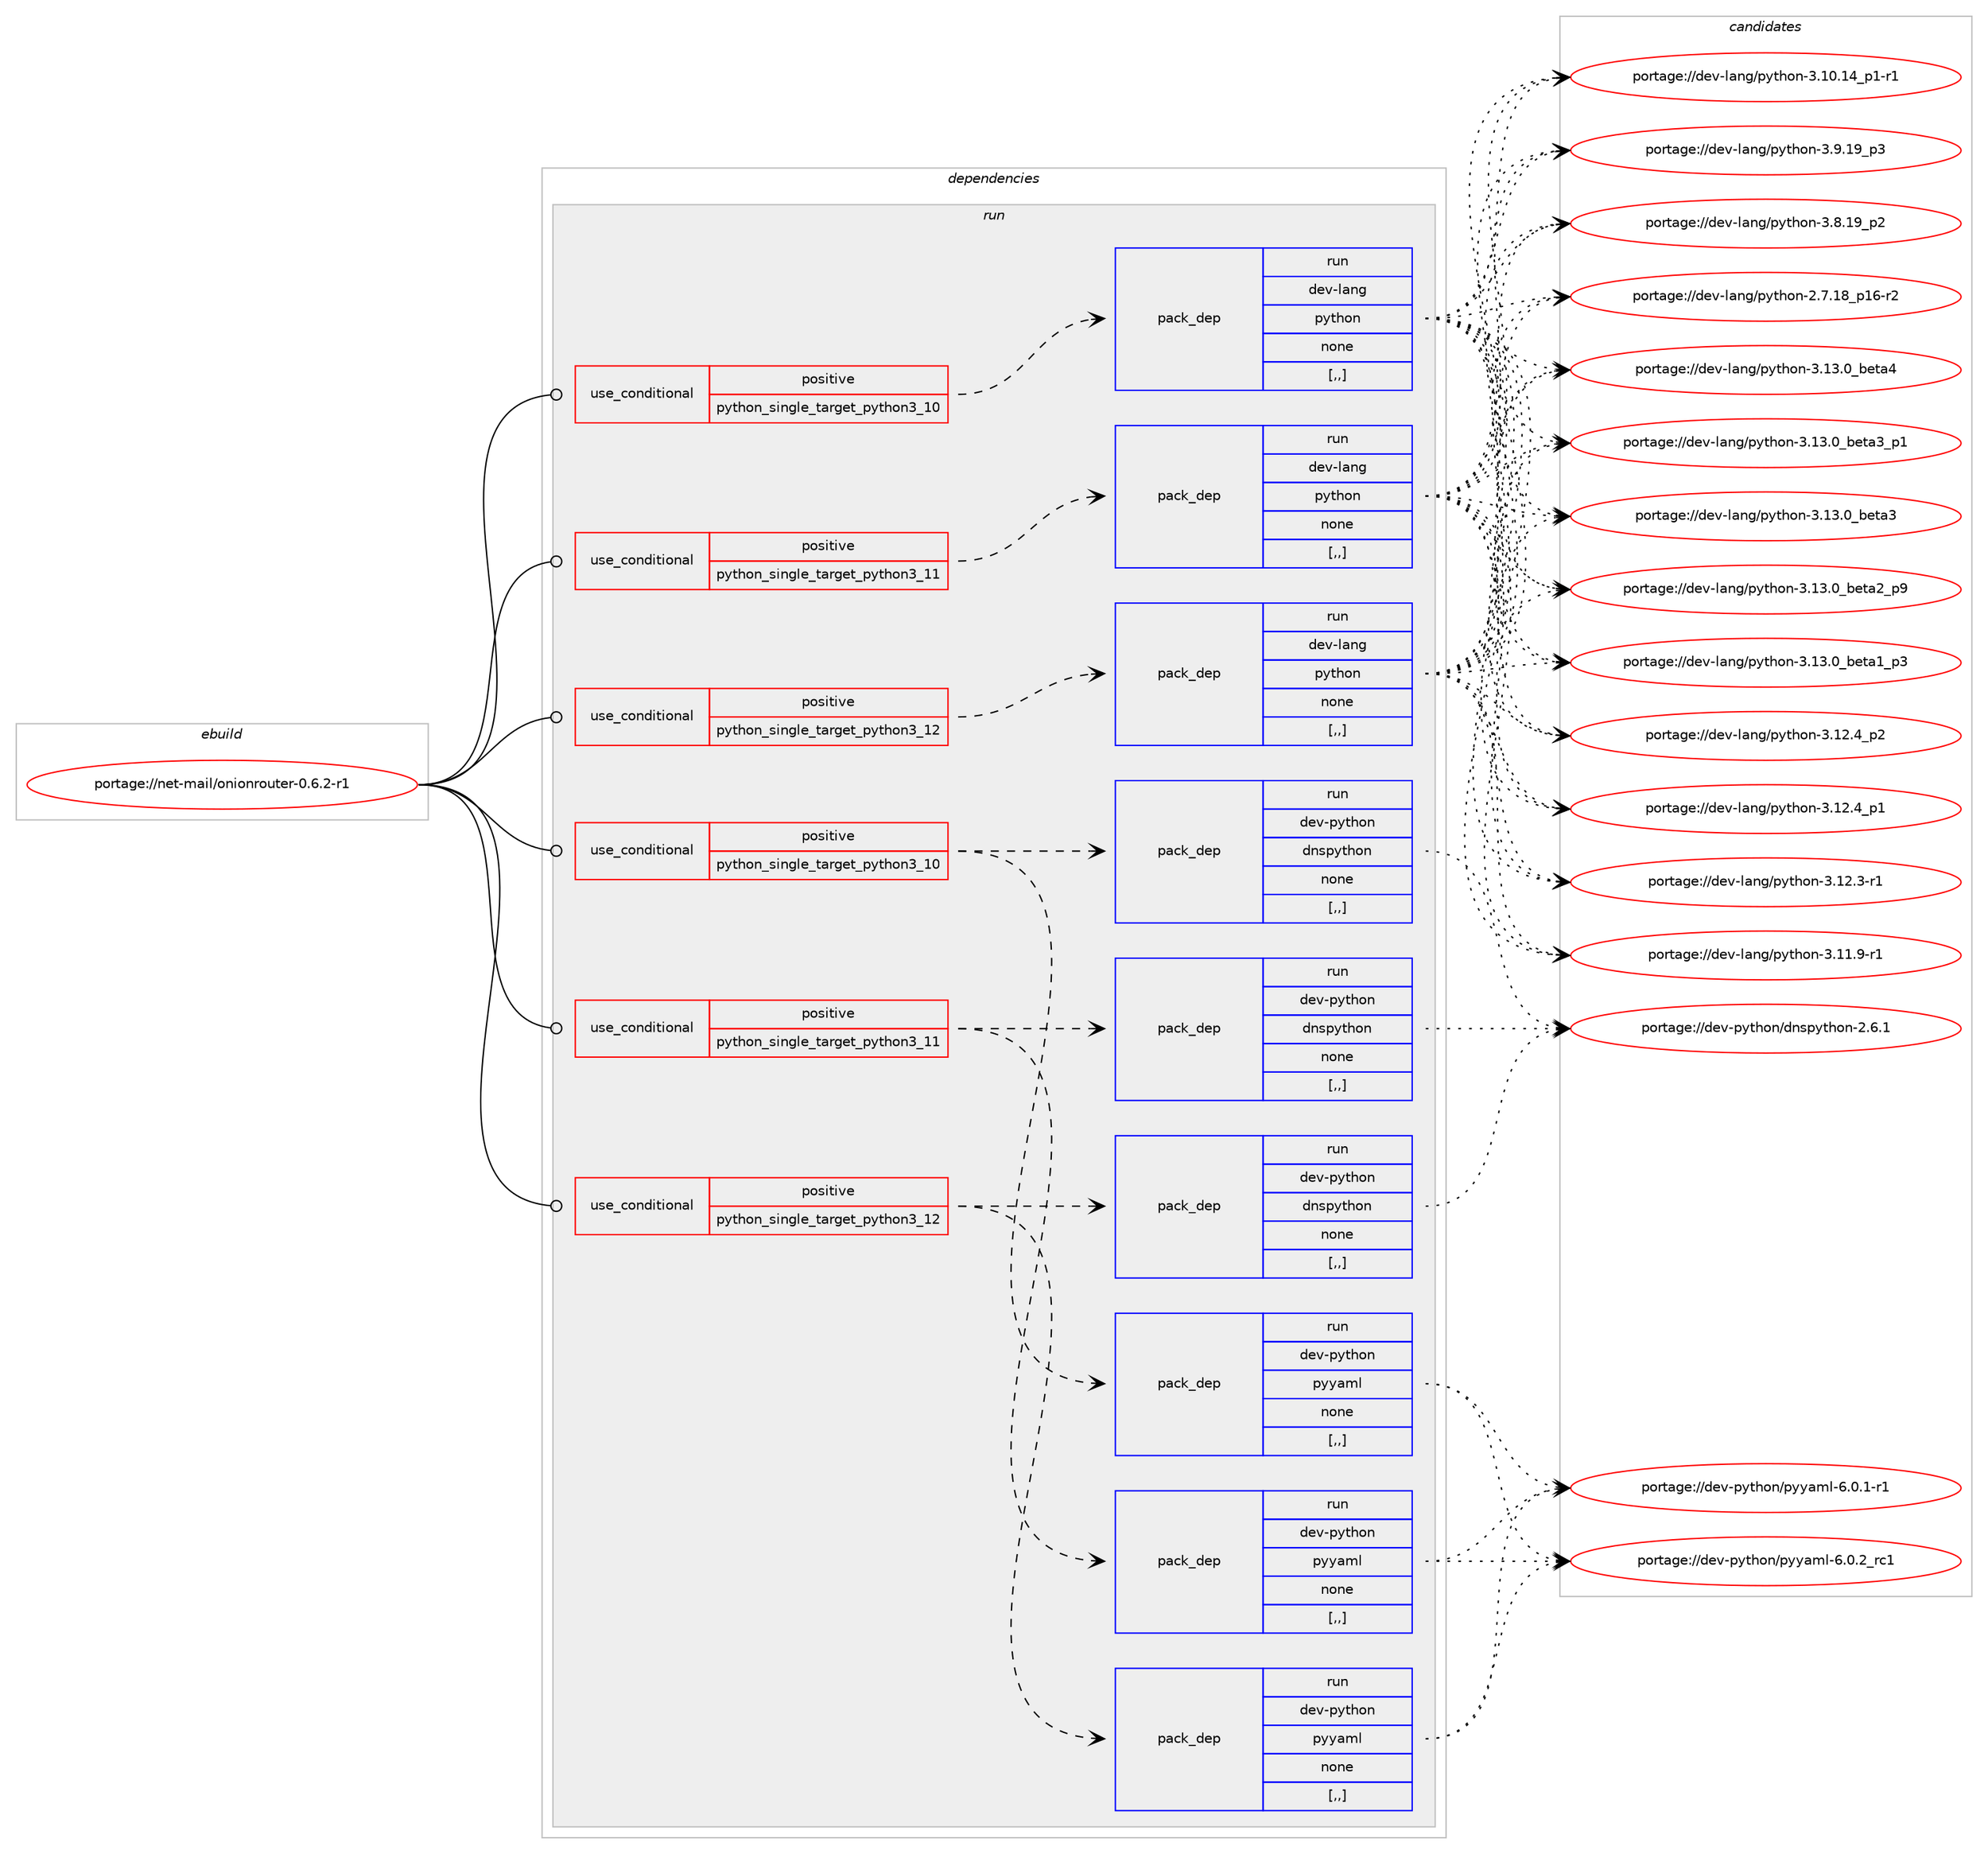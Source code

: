 digraph prolog {

# *************
# Graph options
# *************

newrank=true;
concentrate=true;
compound=true;
graph [rankdir=LR,fontname=Helvetica,fontsize=10,ranksep=1.5];#, ranksep=2.5, nodesep=0.2];
edge  [arrowhead=vee];
node  [fontname=Helvetica,fontsize=10];

# **********
# The ebuild
# **********

subgraph cluster_leftcol {
color=gray;
label=<<i>ebuild</i>>;
id [label="portage://net-mail/onionrouter-0.6.2-r1", color=red, width=4, href="../net-mail/onionrouter-0.6.2-r1.svg"];
}

# ****************
# The dependencies
# ****************

subgraph cluster_midcol {
color=gray;
label=<<i>dependencies</i>>;
subgraph cluster_compile {
fillcolor="#eeeeee";
style=filled;
label=<<i>compile</i>>;
}
subgraph cluster_compileandrun {
fillcolor="#eeeeee";
style=filled;
label=<<i>compile and run</i>>;
}
subgraph cluster_run {
fillcolor="#eeeeee";
style=filled;
label=<<i>run</i>>;
subgraph cond95387 {
dependency364631 [label=<<TABLE BORDER="0" CELLBORDER="1" CELLSPACING="0" CELLPADDING="4"><TR><TD ROWSPAN="3" CELLPADDING="10">use_conditional</TD></TR><TR><TD>positive</TD></TR><TR><TD>python_single_target_python3_10</TD></TR></TABLE>>, shape=none, color=red];
subgraph pack266584 {
dependency364632 [label=<<TABLE BORDER="0" CELLBORDER="1" CELLSPACING="0" CELLPADDING="4" WIDTH="220"><TR><TD ROWSPAN="6" CELLPADDING="30">pack_dep</TD></TR><TR><TD WIDTH="110">run</TD></TR><TR><TD>dev-lang</TD></TR><TR><TD>python</TD></TR><TR><TD>none</TD></TR><TR><TD>[,,]</TD></TR></TABLE>>, shape=none, color=blue];
}
dependency364631:e -> dependency364632:w [weight=20,style="dashed",arrowhead="vee"];
}
id:e -> dependency364631:w [weight=20,style="solid",arrowhead="odot"];
subgraph cond95388 {
dependency364633 [label=<<TABLE BORDER="0" CELLBORDER="1" CELLSPACING="0" CELLPADDING="4"><TR><TD ROWSPAN="3" CELLPADDING="10">use_conditional</TD></TR><TR><TD>positive</TD></TR><TR><TD>python_single_target_python3_10</TD></TR></TABLE>>, shape=none, color=red];
subgraph pack266585 {
dependency364634 [label=<<TABLE BORDER="0" CELLBORDER="1" CELLSPACING="0" CELLPADDING="4" WIDTH="220"><TR><TD ROWSPAN="6" CELLPADDING="30">pack_dep</TD></TR><TR><TD WIDTH="110">run</TD></TR><TR><TD>dev-python</TD></TR><TR><TD>dnspython</TD></TR><TR><TD>none</TD></TR><TR><TD>[,,]</TD></TR></TABLE>>, shape=none, color=blue];
}
dependency364633:e -> dependency364634:w [weight=20,style="dashed",arrowhead="vee"];
subgraph pack266586 {
dependency364635 [label=<<TABLE BORDER="0" CELLBORDER="1" CELLSPACING="0" CELLPADDING="4" WIDTH="220"><TR><TD ROWSPAN="6" CELLPADDING="30">pack_dep</TD></TR><TR><TD WIDTH="110">run</TD></TR><TR><TD>dev-python</TD></TR><TR><TD>pyyaml</TD></TR><TR><TD>none</TD></TR><TR><TD>[,,]</TD></TR></TABLE>>, shape=none, color=blue];
}
dependency364633:e -> dependency364635:w [weight=20,style="dashed",arrowhead="vee"];
}
id:e -> dependency364633:w [weight=20,style="solid",arrowhead="odot"];
subgraph cond95389 {
dependency364636 [label=<<TABLE BORDER="0" CELLBORDER="1" CELLSPACING="0" CELLPADDING="4"><TR><TD ROWSPAN="3" CELLPADDING="10">use_conditional</TD></TR><TR><TD>positive</TD></TR><TR><TD>python_single_target_python3_11</TD></TR></TABLE>>, shape=none, color=red];
subgraph pack266587 {
dependency364637 [label=<<TABLE BORDER="0" CELLBORDER="1" CELLSPACING="0" CELLPADDING="4" WIDTH="220"><TR><TD ROWSPAN="6" CELLPADDING="30">pack_dep</TD></TR><TR><TD WIDTH="110">run</TD></TR><TR><TD>dev-lang</TD></TR><TR><TD>python</TD></TR><TR><TD>none</TD></TR><TR><TD>[,,]</TD></TR></TABLE>>, shape=none, color=blue];
}
dependency364636:e -> dependency364637:w [weight=20,style="dashed",arrowhead="vee"];
}
id:e -> dependency364636:w [weight=20,style="solid",arrowhead="odot"];
subgraph cond95390 {
dependency364638 [label=<<TABLE BORDER="0" CELLBORDER="1" CELLSPACING="0" CELLPADDING="4"><TR><TD ROWSPAN="3" CELLPADDING="10">use_conditional</TD></TR><TR><TD>positive</TD></TR><TR><TD>python_single_target_python3_11</TD></TR></TABLE>>, shape=none, color=red];
subgraph pack266588 {
dependency364639 [label=<<TABLE BORDER="0" CELLBORDER="1" CELLSPACING="0" CELLPADDING="4" WIDTH="220"><TR><TD ROWSPAN="6" CELLPADDING="30">pack_dep</TD></TR><TR><TD WIDTH="110">run</TD></TR><TR><TD>dev-python</TD></TR><TR><TD>dnspython</TD></TR><TR><TD>none</TD></TR><TR><TD>[,,]</TD></TR></TABLE>>, shape=none, color=blue];
}
dependency364638:e -> dependency364639:w [weight=20,style="dashed",arrowhead="vee"];
subgraph pack266589 {
dependency364640 [label=<<TABLE BORDER="0" CELLBORDER="1" CELLSPACING="0" CELLPADDING="4" WIDTH="220"><TR><TD ROWSPAN="6" CELLPADDING="30">pack_dep</TD></TR><TR><TD WIDTH="110">run</TD></TR><TR><TD>dev-python</TD></TR><TR><TD>pyyaml</TD></TR><TR><TD>none</TD></TR><TR><TD>[,,]</TD></TR></TABLE>>, shape=none, color=blue];
}
dependency364638:e -> dependency364640:w [weight=20,style="dashed",arrowhead="vee"];
}
id:e -> dependency364638:w [weight=20,style="solid",arrowhead="odot"];
subgraph cond95391 {
dependency364641 [label=<<TABLE BORDER="0" CELLBORDER="1" CELLSPACING="0" CELLPADDING="4"><TR><TD ROWSPAN="3" CELLPADDING="10">use_conditional</TD></TR><TR><TD>positive</TD></TR><TR><TD>python_single_target_python3_12</TD></TR></TABLE>>, shape=none, color=red];
subgraph pack266590 {
dependency364642 [label=<<TABLE BORDER="0" CELLBORDER="1" CELLSPACING="0" CELLPADDING="4" WIDTH="220"><TR><TD ROWSPAN="6" CELLPADDING="30">pack_dep</TD></TR><TR><TD WIDTH="110">run</TD></TR><TR><TD>dev-lang</TD></TR><TR><TD>python</TD></TR><TR><TD>none</TD></TR><TR><TD>[,,]</TD></TR></TABLE>>, shape=none, color=blue];
}
dependency364641:e -> dependency364642:w [weight=20,style="dashed",arrowhead="vee"];
}
id:e -> dependency364641:w [weight=20,style="solid",arrowhead="odot"];
subgraph cond95392 {
dependency364643 [label=<<TABLE BORDER="0" CELLBORDER="1" CELLSPACING="0" CELLPADDING="4"><TR><TD ROWSPAN="3" CELLPADDING="10">use_conditional</TD></TR><TR><TD>positive</TD></TR><TR><TD>python_single_target_python3_12</TD></TR></TABLE>>, shape=none, color=red];
subgraph pack266591 {
dependency364644 [label=<<TABLE BORDER="0" CELLBORDER="1" CELLSPACING="0" CELLPADDING="4" WIDTH="220"><TR><TD ROWSPAN="6" CELLPADDING="30">pack_dep</TD></TR><TR><TD WIDTH="110">run</TD></TR><TR><TD>dev-python</TD></TR><TR><TD>dnspython</TD></TR><TR><TD>none</TD></TR><TR><TD>[,,]</TD></TR></TABLE>>, shape=none, color=blue];
}
dependency364643:e -> dependency364644:w [weight=20,style="dashed",arrowhead="vee"];
subgraph pack266592 {
dependency364645 [label=<<TABLE BORDER="0" CELLBORDER="1" CELLSPACING="0" CELLPADDING="4" WIDTH="220"><TR><TD ROWSPAN="6" CELLPADDING="30">pack_dep</TD></TR><TR><TD WIDTH="110">run</TD></TR><TR><TD>dev-python</TD></TR><TR><TD>pyyaml</TD></TR><TR><TD>none</TD></TR><TR><TD>[,,]</TD></TR></TABLE>>, shape=none, color=blue];
}
dependency364643:e -> dependency364645:w [weight=20,style="dashed",arrowhead="vee"];
}
id:e -> dependency364643:w [weight=20,style="solid",arrowhead="odot"];
}
}

# **************
# The candidates
# **************

subgraph cluster_choices {
rank=same;
color=gray;
label=<<i>candidates</i>>;

subgraph choice266584 {
color=black;
nodesep=1;
choice1001011184510897110103471121211161041111104551464951464895981011169752 [label="portage://dev-lang/python-3.13.0_beta4", color=red, width=4,href="../dev-lang/python-3.13.0_beta4.svg"];
choice10010111845108971101034711212111610411111045514649514648959810111697519511249 [label="portage://dev-lang/python-3.13.0_beta3_p1", color=red, width=4,href="../dev-lang/python-3.13.0_beta3_p1.svg"];
choice1001011184510897110103471121211161041111104551464951464895981011169751 [label="portage://dev-lang/python-3.13.0_beta3", color=red, width=4,href="../dev-lang/python-3.13.0_beta3.svg"];
choice10010111845108971101034711212111610411111045514649514648959810111697509511257 [label="portage://dev-lang/python-3.13.0_beta2_p9", color=red, width=4,href="../dev-lang/python-3.13.0_beta2_p9.svg"];
choice10010111845108971101034711212111610411111045514649514648959810111697499511251 [label="portage://dev-lang/python-3.13.0_beta1_p3", color=red, width=4,href="../dev-lang/python-3.13.0_beta1_p3.svg"];
choice100101118451089711010347112121116104111110455146495046529511250 [label="portage://dev-lang/python-3.12.4_p2", color=red, width=4,href="../dev-lang/python-3.12.4_p2.svg"];
choice100101118451089711010347112121116104111110455146495046529511249 [label="portage://dev-lang/python-3.12.4_p1", color=red, width=4,href="../dev-lang/python-3.12.4_p1.svg"];
choice100101118451089711010347112121116104111110455146495046514511449 [label="portage://dev-lang/python-3.12.3-r1", color=red, width=4,href="../dev-lang/python-3.12.3-r1.svg"];
choice100101118451089711010347112121116104111110455146494946574511449 [label="portage://dev-lang/python-3.11.9-r1", color=red, width=4,href="../dev-lang/python-3.11.9-r1.svg"];
choice100101118451089711010347112121116104111110455146494846495295112494511449 [label="portage://dev-lang/python-3.10.14_p1-r1", color=red, width=4,href="../dev-lang/python-3.10.14_p1-r1.svg"];
choice100101118451089711010347112121116104111110455146574649579511251 [label="portage://dev-lang/python-3.9.19_p3", color=red, width=4,href="../dev-lang/python-3.9.19_p3.svg"];
choice100101118451089711010347112121116104111110455146564649579511250 [label="portage://dev-lang/python-3.8.19_p2", color=red, width=4,href="../dev-lang/python-3.8.19_p2.svg"];
choice100101118451089711010347112121116104111110455046554649569511249544511450 [label="portage://dev-lang/python-2.7.18_p16-r2", color=red, width=4,href="../dev-lang/python-2.7.18_p16-r2.svg"];
dependency364632:e -> choice1001011184510897110103471121211161041111104551464951464895981011169752:w [style=dotted,weight="100"];
dependency364632:e -> choice10010111845108971101034711212111610411111045514649514648959810111697519511249:w [style=dotted,weight="100"];
dependency364632:e -> choice1001011184510897110103471121211161041111104551464951464895981011169751:w [style=dotted,weight="100"];
dependency364632:e -> choice10010111845108971101034711212111610411111045514649514648959810111697509511257:w [style=dotted,weight="100"];
dependency364632:e -> choice10010111845108971101034711212111610411111045514649514648959810111697499511251:w [style=dotted,weight="100"];
dependency364632:e -> choice100101118451089711010347112121116104111110455146495046529511250:w [style=dotted,weight="100"];
dependency364632:e -> choice100101118451089711010347112121116104111110455146495046529511249:w [style=dotted,weight="100"];
dependency364632:e -> choice100101118451089711010347112121116104111110455146495046514511449:w [style=dotted,weight="100"];
dependency364632:e -> choice100101118451089711010347112121116104111110455146494946574511449:w [style=dotted,weight="100"];
dependency364632:e -> choice100101118451089711010347112121116104111110455146494846495295112494511449:w [style=dotted,weight="100"];
dependency364632:e -> choice100101118451089711010347112121116104111110455146574649579511251:w [style=dotted,weight="100"];
dependency364632:e -> choice100101118451089711010347112121116104111110455146564649579511250:w [style=dotted,weight="100"];
dependency364632:e -> choice100101118451089711010347112121116104111110455046554649569511249544511450:w [style=dotted,weight="100"];
}
subgraph choice266585 {
color=black;
nodesep=1;
choice1001011184511212111610411111047100110115112121116104111110455046544649 [label="portage://dev-python/dnspython-2.6.1", color=red, width=4,href="../dev-python/dnspython-2.6.1.svg"];
dependency364634:e -> choice1001011184511212111610411111047100110115112121116104111110455046544649:w [style=dotted,weight="100"];
}
subgraph choice266586 {
color=black;
nodesep=1;
choice100101118451121211161041111104711212112197109108455446484650951149949 [label="portage://dev-python/pyyaml-6.0.2_rc1", color=red, width=4,href="../dev-python/pyyaml-6.0.2_rc1.svg"];
choice1001011184511212111610411111047112121121971091084554464846494511449 [label="portage://dev-python/pyyaml-6.0.1-r1", color=red, width=4,href="../dev-python/pyyaml-6.0.1-r1.svg"];
dependency364635:e -> choice100101118451121211161041111104711212112197109108455446484650951149949:w [style=dotted,weight="100"];
dependency364635:e -> choice1001011184511212111610411111047112121121971091084554464846494511449:w [style=dotted,weight="100"];
}
subgraph choice266587 {
color=black;
nodesep=1;
choice1001011184510897110103471121211161041111104551464951464895981011169752 [label="portage://dev-lang/python-3.13.0_beta4", color=red, width=4,href="../dev-lang/python-3.13.0_beta4.svg"];
choice10010111845108971101034711212111610411111045514649514648959810111697519511249 [label="portage://dev-lang/python-3.13.0_beta3_p1", color=red, width=4,href="../dev-lang/python-3.13.0_beta3_p1.svg"];
choice1001011184510897110103471121211161041111104551464951464895981011169751 [label="portage://dev-lang/python-3.13.0_beta3", color=red, width=4,href="../dev-lang/python-3.13.0_beta3.svg"];
choice10010111845108971101034711212111610411111045514649514648959810111697509511257 [label="portage://dev-lang/python-3.13.0_beta2_p9", color=red, width=4,href="../dev-lang/python-3.13.0_beta2_p9.svg"];
choice10010111845108971101034711212111610411111045514649514648959810111697499511251 [label="portage://dev-lang/python-3.13.0_beta1_p3", color=red, width=4,href="../dev-lang/python-3.13.0_beta1_p3.svg"];
choice100101118451089711010347112121116104111110455146495046529511250 [label="portage://dev-lang/python-3.12.4_p2", color=red, width=4,href="../dev-lang/python-3.12.4_p2.svg"];
choice100101118451089711010347112121116104111110455146495046529511249 [label="portage://dev-lang/python-3.12.4_p1", color=red, width=4,href="../dev-lang/python-3.12.4_p1.svg"];
choice100101118451089711010347112121116104111110455146495046514511449 [label="portage://dev-lang/python-3.12.3-r1", color=red, width=4,href="../dev-lang/python-3.12.3-r1.svg"];
choice100101118451089711010347112121116104111110455146494946574511449 [label="portage://dev-lang/python-3.11.9-r1", color=red, width=4,href="../dev-lang/python-3.11.9-r1.svg"];
choice100101118451089711010347112121116104111110455146494846495295112494511449 [label="portage://dev-lang/python-3.10.14_p1-r1", color=red, width=4,href="../dev-lang/python-3.10.14_p1-r1.svg"];
choice100101118451089711010347112121116104111110455146574649579511251 [label="portage://dev-lang/python-3.9.19_p3", color=red, width=4,href="../dev-lang/python-3.9.19_p3.svg"];
choice100101118451089711010347112121116104111110455146564649579511250 [label="portage://dev-lang/python-3.8.19_p2", color=red, width=4,href="../dev-lang/python-3.8.19_p2.svg"];
choice100101118451089711010347112121116104111110455046554649569511249544511450 [label="portage://dev-lang/python-2.7.18_p16-r2", color=red, width=4,href="../dev-lang/python-2.7.18_p16-r2.svg"];
dependency364637:e -> choice1001011184510897110103471121211161041111104551464951464895981011169752:w [style=dotted,weight="100"];
dependency364637:e -> choice10010111845108971101034711212111610411111045514649514648959810111697519511249:w [style=dotted,weight="100"];
dependency364637:e -> choice1001011184510897110103471121211161041111104551464951464895981011169751:w [style=dotted,weight="100"];
dependency364637:e -> choice10010111845108971101034711212111610411111045514649514648959810111697509511257:w [style=dotted,weight="100"];
dependency364637:e -> choice10010111845108971101034711212111610411111045514649514648959810111697499511251:w [style=dotted,weight="100"];
dependency364637:e -> choice100101118451089711010347112121116104111110455146495046529511250:w [style=dotted,weight="100"];
dependency364637:e -> choice100101118451089711010347112121116104111110455146495046529511249:w [style=dotted,weight="100"];
dependency364637:e -> choice100101118451089711010347112121116104111110455146495046514511449:w [style=dotted,weight="100"];
dependency364637:e -> choice100101118451089711010347112121116104111110455146494946574511449:w [style=dotted,weight="100"];
dependency364637:e -> choice100101118451089711010347112121116104111110455146494846495295112494511449:w [style=dotted,weight="100"];
dependency364637:e -> choice100101118451089711010347112121116104111110455146574649579511251:w [style=dotted,weight="100"];
dependency364637:e -> choice100101118451089711010347112121116104111110455146564649579511250:w [style=dotted,weight="100"];
dependency364637:e -> choice100101118451089711010347112121116104111110455046554649569511249544511450:w [style=dotted,weight="100"];
}
subgraph choice266588 {
color=black;
nodesep=1;
choice1001011184511212111610411111047100110115112121116104111110455046544649 [label="portage://dev-python/dnspython-2.6.1", color=red, width=4,href="../dev-python/dnspython-2.6.1.svg"];
dependency364639:e -> choice1001011184511212111610411111047100110115112121116104111110455046544649:w [style=dotted,weight="100"];
}
subgraph choice266589 {
color=black;
nodesep=1;
choice100101118451121211161041111104711212112197109108455446484650951149949 [label="portage://dev-python/pyyaml-6.0.2_rc1", color=red, width=4,href="../dev-python/pyyaml-6.0.2_rc1.svg"];
choice1001011184511212111610411111047112121121971091084554464846494511449 [label="portage://dev-python/pyyaml-6.0.1-r1", color=red, width=4,href="../dev-python/pyyaml-6.0.1-r1.svg"];
dependency364640:e -> choice100101118451121211161041111104711212112197109108455446484650951149949:w [style=dotted,weight="100"];
dependency364640:e -> choice1001011184511212111610411111047112121121971091084554464846494511449:w [style=dotted,weight="100"];
}
subgraph choice266590 {
color=black;
nodesep=1;
choice1001011184510897110103471121211161041111104551464951464895981011169752 [label="portage://dev-lang/python-3.13.0_beta4", color=red, width=4,href="../dev-lang/python-3.13.0_beta4.svg"];
choice10010111845108971101034711212111610411111045514649514648959810111697519511249 [label="portage://dev-lang/python-3.13.0_beta3_p1", color=red, width=4,href="../dev-lang/python-3.13.0_beta3_p1.svg"];
choice1001011184510897110103471121211161041111104551464951464895981011169751 [label="portage://dev-lang/python-3.13.0_beta3", color=red, width=4,href="../dev-lang/python-3.13.0_beta3.svg"];
choice10010111845108971101034711212111610411111045514649514648959810111697509511257 [label="portage://dev-lang/python-3.13.0_beta2_p9", color=red, width=4,href="../dev-lang/python-3.13.0_beta2_p9.svg"];
choice10010111845108971101034711212111610411111045514649514648959810111697499511251 [label="portage://dev-lang/python-3.13.0_beta1_p3", color=red, width=4,href="../dev-lang/python-3.13.0_beta1_p3.svg"];
choice100101118451089711010347112121116104111110455146495046529511250 [label="portage://dev-lang/python-3.12.4_p2", color=red, width=4,href="../dev-lang/python-3.12.4_p2.svg"];
choice100101118451089711010347112121116104111110455146495046529511249 [label="portage://dev-lang/python-3.12.4_p1", color=red, width=4,href="../dev-lang/python-3.12.4_p1.svg"];
choice100101118451089711010347112121116104111110455146495046514511449 [label="portage://dev-lang/python-3.12.3-r1", color=red, width=4,href="../dev-lang/python-3.12.3-r1.svg"];
choice100101118451089711010347112121116104111110455146494946574511449 [label="portage://dev-lang/python-3.11.9-r1", color=red, width=4,href="../dev-lang/python-3.11.9-r1.svg"];
choice100101118451089711010347112121116104111110455146494846495295112494511449 [label="portage://dev-lang/python-3.10.14_p1-r1", color=red, width=4,href="../dev-lang/python-3.10.14_p1-r1.svg"];
choice100101118451089711010347112121116104111110455146574649579511251 [label="portage://dev-lang/python-3.9.19_p3", color=red, width=4,href="../dev-lang/python-3.9.19_p3.svg"];
choice100101118451089711010347112121116104111110455146564649579511250 [label="portage://dev-lang/python-3.8.19_p2", color=red, width=4,href="../dev-lang/python-3.8.19_p2.svg"];
choice100101118451089711010347112121116104111110455046554649569511249544511450 [label="portage://dev-lang/python-2.7.18_p16-r2", color=red, width=4,href="../dev-lang/python-2.7.18_p16-r2.svg"];
dependency364642:e -> choice1001011184510897110103471121211161041111104551464951464895981011169752:w [style=dotted,weight="100"];
dependency364642:e -> choice10010111845108971101034711212111610411111045514649514648959810111697519511249:w [style=dotted,weight="100"];
dependency364642:e -> choice1001011184510897110103471121211161041111104551464951464895981011169751:w [style=dotted,weight="100"];
dependency364642:e -> choice10010111845108971101034711212111610411111045514649514648959810111697509511257:w [style=dotted,weight="100"];
dependency364642:e -> choice10010111845108971101034711212111610411111045514649514648959810111697499511251:w [style=dotted,weight="100"];
dependency364642:e -> choice100101118451089711010347112121116104111110455146495046529511250:w [style=dotted,weight="100"];
dependency364642:e -> choice100101118451089711010347112121116104111110455146495046529511249:w [style=dotted,weight="100"];
dependency364642:e -> choice100101118451089711010347112121116104111110455146495046514511449:w [style=dotted,weight="100"];
dependency364642:e -> choice100101118451089711010347112121116104111110455146494946574511449:w [style=dotted,weight="100"];
dependency364642:e -> choice100101118451089711010347112121116104111110455146494846495295112494511449:w [style=dotted,weight="100"];
dependency364642:e -> choice100101118451089711010347112121116104111110455146574649579511251:w [style=dotted,weight="100"];
dependency364642:e -> choice100101118451089711010347112121116104111110455146564649579511250:w [style=dotted,weight="100"];
dependency364642:e -> choice100101118451089711010347112121116104111110455046554649569511249544511450:w [style=dotted,weight="100"];
}
subgraph choice266591 {
color=black;
nodesep=1;
choice1001011184511212111610411111047100110115112121116104111110455046544649 [label="portage://dev-python/dnspython-2.6.1", color=red, width=4,href="../dev-python/dnspython-2.6.1.svg"];
dependency364644:e -> choice1001011184511212111610411111047100110115112121116104111110455046544649:w [style=dotted,weight="100"];
}
subgraph choice266592 {
color=black;
nodesep=1;
choice100101118451121211161041111104711212112197109108455446484650951149949 [label="portage://dev-python/pyyaml-6.0.2_rc1", color=red, width=4,href="../dev-python/pyyaml-6.0.2_rc1.svg"];
choice1001011184511212111610411111047112121121971091084554464846494511449 [label="portage://dev-python/pyyaml-6.0.1-r1", color=red, width=4,href="../dev-python/pyyaml-6.0.1-r1.svg"];
dependency364645:e -> choice100101118451121211161041111104711212112197109108455446484650951149949:w [style=dotted,weight="100"];
dependency364645:e -> choice1001011184511212111610411111047112121121971091084554464846494511449:w [style=dotted,weight="100"];
}
}

}
